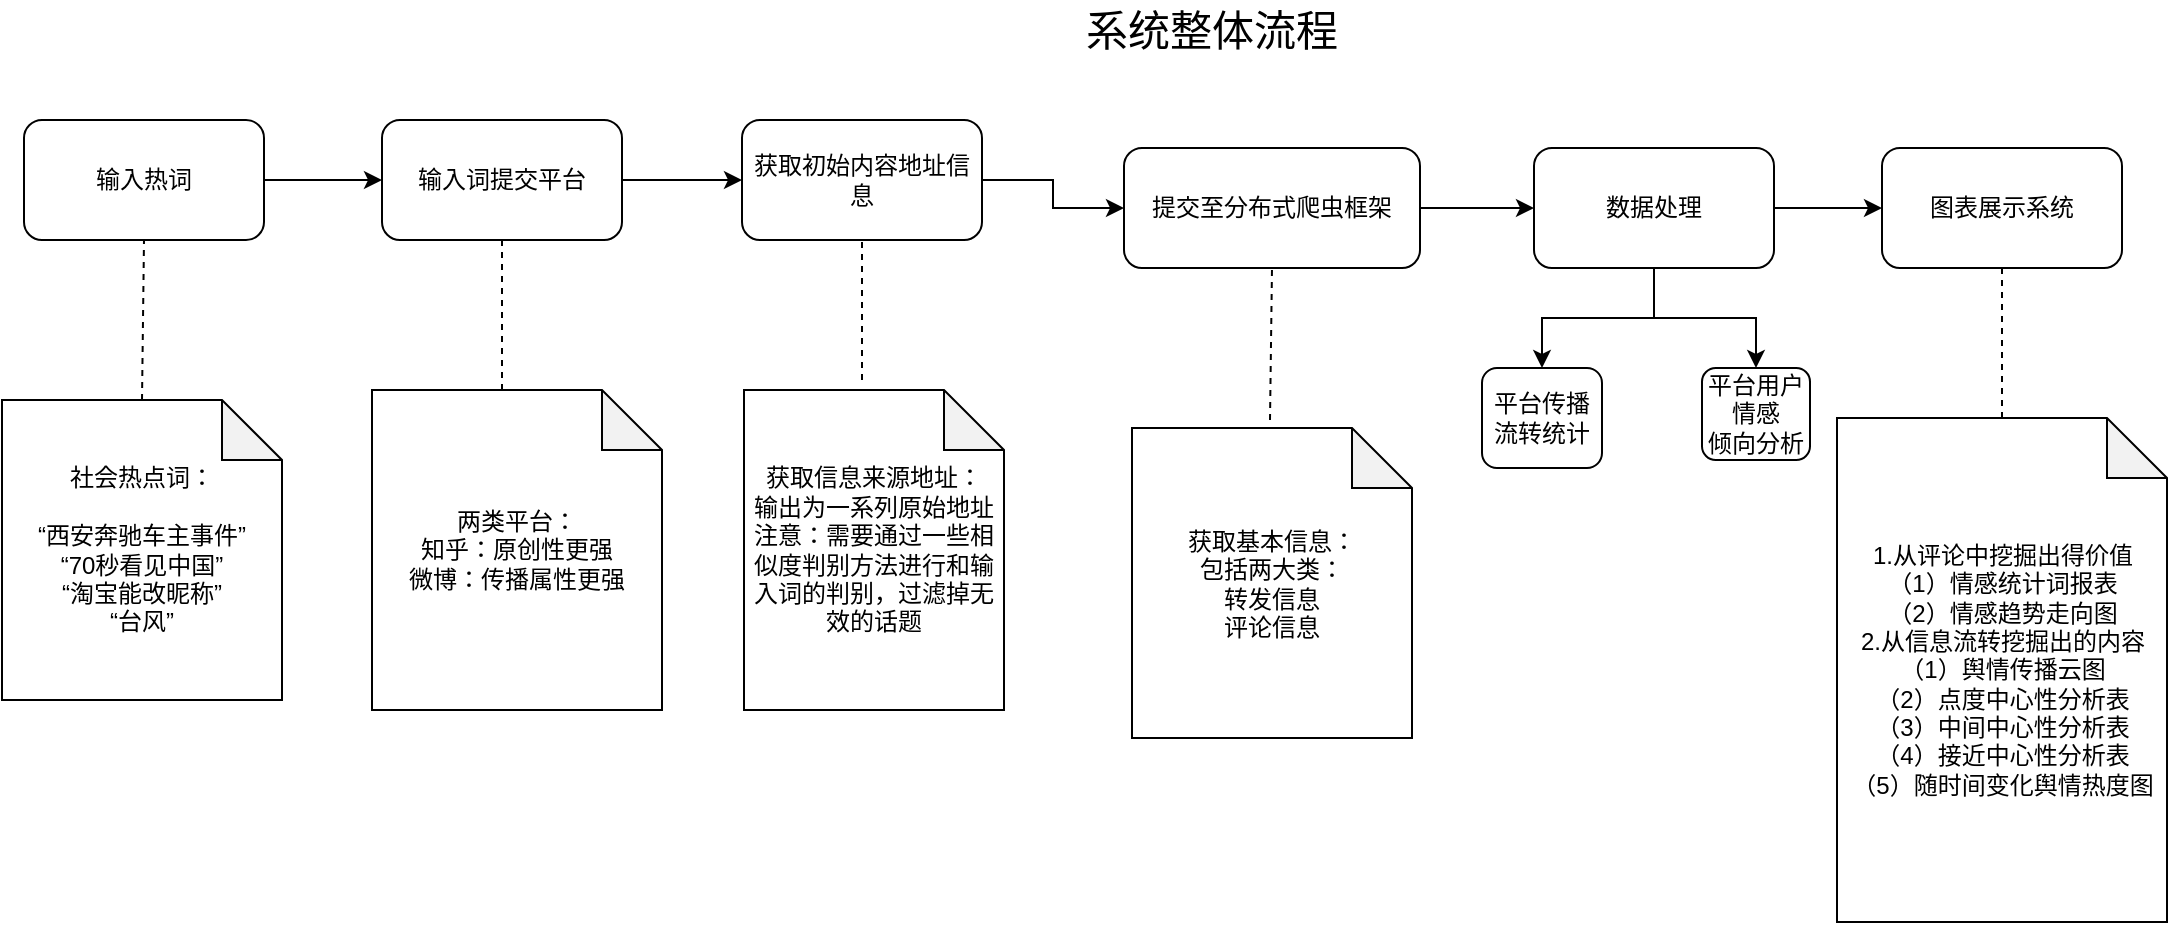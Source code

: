 <mxfile pages="1" version="11.2.8" type="github"><diagram id="Wa8Cv5-fZDWEeMpA8LiJ" name="Page-1"><mxGraphModel dx="1426" dy="510" grid="1" gridSize="10" guides="1" tooltips="1" connect="1" arrows="1" fold="1" page="1" pageScale="1" pageWidth="827" pageHeight="1169" math="0" shadow="0"><root><mxCell id="0"/><mxCell id="1" parent="0"/><mxCell id="nvZ9MKbryEoNyjb1lzxl-1" value="&lt;font style=&quot;font-size: 21px&quot;&gt;系统整体流程&lt;/font&gt;" style="text;html=1;resizable=0;points=[];autosize=1;align=left;verticalAlign=top;spacingTop=-4;" vertex="1" parent="1"><mxGeometry x="680" y="50" width="140" height="20" as="geometry"/></mxCell><mxCell id="nvZ9MKbryEoNyjb1lzxl-4" value="" style="edgeStyle=orthogonalEdgeStyle;rounded=0;orthogonalLoop=1;jettySize=auto;html=1;" edge="1" parent="1" source="nvZ9MKbryEoNyjb1lzxl-2" target="nvZ9MKbryEoNyjb1lzxl-3"><mxGeometry relative="1" as="geometry"/></mxCell><mxCell id="nvZ9MKbryEoNyjb1lzxl-2" value="输入热词" style="rounded=1;whiteSpace=wrap;html=1;" vertex="1" parent="1"><mxGeometry x="151" y="110" width="120" height="60" as="geometry"/></mxCell><mxCell id="nvZ9MKbryEoNyjb1lzxl-10" value="" style="edgeStyle=orthogonalEdgeStyle;rounded=0;orthogonalLoop=1;jettySize=auto;html=1;" edge="1" parent="1" source="nvZ9MKbryEoNyjb1lzxl-3" target="nvZ9MKbryEoNyjb1lzxl-9"><mxGeometry relative="1" as="geometry"/></mxCell><mxCell id="nvZ9MKbryEoNyjb1lzxl-3" value="输入词提交平台" style="rounded=1;whiteSpace=wrap;html=1;" vertex="1" parent="1"><mxGeometry x="330" y="110" width="120" height="60" as="geometry"/></mxCell><mxCell id="nvZ9MKbryEoNyjb1lzxl-5" value="社会热点词：&lt;br&gt;&lt;br&gt;“西安奔驰车主事件”&lt;br&gt;“70秒看见中国”&lt;br&gt;“淘宝能改昵称”&lt;br&gt;“台风”&lt;br&gt;" style="shape=note;whiteSpace=wrap;html=1;backgroundOutline=1;darkOpacity=0.05;" vertex="1" parent="1"><mxGeometry x="140" y="250" width="140" height="150" as="geometry"/></mxCell><mxCell id="nvZ9MKbryEoNyjb1lzxl-6" value="" style="endArrow=none;dashed=1;html=1;entryX=0.5;entryY=1;entryDx=0;entryDy=0;exitX=0.5;exitY=0;exitDx=0;exitDy=0;exitPerimeter=0;" edge="1" parent="1" source="nvZ9MKbryEoNyjb1lzxl-5" target="nvZ9MKbryEoNyjb1lzxl-2"><mxGeometry width="50" height="50" relative="1" as="geometry"><mxPoint x="160" y="250" as="sourcePoint"/><mxPoint x="210" y="200" as="targetPoint"/></mxGeometry></mxCell><mxCell id="nvZ9MKbryEoNyjb1lzxl-7" value="两类平台：&lt;br&gt;知乎：原创性更强&lt;br&gt;微博：传播属性更强" style="shape=note;whiteSpace=wrap;html=1;backgroundOutline=1;darkOpacity=0.05;" vertex="1" parent="1"><mxGeometry x="325" y="245" width="145" height="160" as="geometry"/></mxCell><mxCell id="nvZ9MKbryEoNyjb1lzxl-8" value="" style="endArrow=none;dashed=1;html=1;entryX=0.5;entryY=1;entryDx=0;entryDy=0;" edge="1" parent="1" target="nvZ9MKbryEoNyjb1lzxl-3"><mxGeometry width="50" height="50" relative="1" as="geometry"><mxPoint x="390" y="245" as="sourcePoint"/><mxPoint x="400" y="180" as="targetPoint"/></mxGeometry></mxCell><mxCell id="nvZ9MKbryEoNyjb1lzxl-18" value="" style="edgeStyle=orthogonalEdgeStyle;rounded=0;orthogonalLoop=1;jettySize=auto;html=1;" edge="1" parent="1" source="nvZ9MKbryEoNyjb1lzxl-9" target="nvZ9MKbryEoNyjb1lzxl-15"><mxGeometry relative="1" as="geometry"/></mxCell><mxCell id="nvZ9MKbryEoNyjb1lzxl-9" value="获取初始内容地址信息" style="rounded=1;whiteSpace=wrap;html=1;" vertex="1" parent="1"><mxGeometry x="510" y="110" width="120" height="60" as="geometry"/></mxCell><mxCell id="nvZ9MKbryEoNyjb1lzxl-13" value="获取信息来源地址：&lt;br&gt;输出为一系列原始地址&lt;br&gt;注意：需要通过一些相似度判别方法进行和输入词的判别，过滤掉无效的话题" style="shape=note;whiteSpace=wrap;html=1;backgroundOutline=1;darkOpacity=0.05;" vertex="1" parent="1"><mxGeometry x="511" y="245" width="130" height="160" as="geometry"/></mxCell><mxCell id="nvZ9MKbryEoNyjb1lzxl-14" value="" style="endArrow=none;dashed=1;html=1;entryX=0.5;entryY=1;entryDx=0;entryDy=0;" edge="1" parent="1" target="nvZ9MKbryEoNyjb1lzxl-9"><mxGeometry width="50" height="50" relative="1" as="geometry"><mxPoint x="570" y="240" as="sourcePoint"/><mxPoint x="600" y="180" as="targetPoint"/></mxGeometry></mxCell><mxCell id="nvZ9MKbryEoNyjb1lzxl-30" value="" style="edgeStyle=orthogonalEdgeStyle;rounded=0;orthogonalLoop=1;jettySize=auto;html=1;" edge="1" parent="1" source="nvZ9MKbryEoNyjb1lzxl-15" target="nvZ9MKbryEoNyjb1lzxl-22"><mxGeometry relative="1" as="geometry"/></mxCell><mxCell id="nvZ9MKbryEoNyjb1lzxl-15" value="提交至分布式爬虫框架" style="rounded=1;whiteSpace=wrap;html=1;" vertex="1" parent="1"><mxGeometry x="701" y="124" width="148" height="60" as="geometry"/></mxCell><mxCell id="nvZ9MKbryEoNyjb1lzxl-19" value="获取基本信息：&lt;br&gt;包括两大类：&lt;br&gt;转发信息&lt;br&gt;评论信息&lt;br&gt;" style="shape=note;whiteSpace=wrap;html=1;backgroundOutline=1;darkOpacity=0.05;" vertex="1" parent="1"><mxGeometry x="705" y="264" width="140" height="155" as="geometry"/></mxCell><mxCell id="nvZ9MKbryEoNyjb1lzxl-21" value="" style="endArrow=none;dashed=1;html=1;entryX=0.5;entryY=1;entryDx=0;entryDy=0;" edge="1" parent="1" target="nvZ9MKbryEoNyjb1lzxl-15"><mxGeometry width="50" height="50" relative="1" as="geometry"><mxPoint x="774" y="260" as="sourcePoint"/><mxPoint x="800" y="200" as="targetPoint"/></mxGeometry></mxCell><mxCell id="nvZ9MKbryEoNyjb1lzxl-36" style="edgeStyle=orthogonalEdgeStyle;rounded=0;orthogonalLoop=1;jettySize=auto;html=1;entryX=0.5;entryY=0;entryDx=0;entryDy=0;" edge="1" parent="1" source="nvZ9MKbryEoNyjb1lzxl-22" target="nvZ9MKbryEoNyjb1lzxl-34"><mxGeometry relative="1" as="geometry"/></mxCell><mxCell id="nvZ9MKbryEoNyjb1lzxl-38" style="edgeStyle=orthogonalEdgeStyle;rounded=0;orthogonalLoop=1;jettySize=auto;html=1;" edge="1" parent="1" source="nvZ9MKbryEoNyjb1lzxl-22" target="nvZ9MKbryEoNyjb1lzxl-37"><mxGeometry relative="1" as="geometry"/></mxCell><mxCell id="nvZ9MKbryEoNyjb1lzxl-40" value="" style="edgeStyle=orthogonalEdgeStyle;rounded=0;orthogonalLoop=1;jettySize=auto;html=1;" edge="1" parent="1" source="nvZ9MKbryEoNyjb1lzxl-22" target="nvZ9MKbryEoNyjb1lzxl-39"><mxGeometry relative="1" as="geometry"/></mxCell><mxCell id="nvZ9MKbryEoNyjb1lzxl-22" value="数据处理" style="rounded=1;whiteSpace=wrap;html=1;" vertex="1" parent="1"><mxGeometry x="906" y="124" width="120" height="60" as="geometry"/></mxCell><mxCell id="nvZ9MKbryEoNyjb1lzxl-34" value="平台传播流转统计" style="rounded=1;whiteSpace=wrap;html=1;" vertex="1" parent="1"><mxGeometry x="880" y="234" width="60" height="50" as="geometry"/></mxCell><mxCell id="nvZ9MKbryEoNyjb1lzxl-37" value="平台用户情感&lt;br&gt;倾向分析" style="rounded=1;whiteSpace=wrap;html=1;" vertex="1" parent="1"><mxGeometry x="990" y="234" width="54" height="46" as="geometry"/></mxCell><mxCell id="nvZ9MKbryEoNyjb1lzxl-39" value="图表展示系统" style="rounded=1;whiteSpace=wrap;html=1;" vertex="1" parent="1"><mxGeometry x="1080" y="124" width="120" height="60" as="geometry"/></mxCell><mxCell id="nvZ9MKbryEoNyjb1lzxl-41" value="1.从评论中挖掘出得价值&lt;br&gt;（1）情感统计词报表&lt;br&gt;（2）情感趋势走向图&lt;br&gt;2.从信息流转挖掘出的内容&lt;br&gt;（1）舆情传播云图&lt;br&gt;（2）点度中心性分析表&lt;br&gt;（3）中间中心性分析表&lt;br&gt;（4）接近中心性分析表&lt;br&gt;（5）随时间变化舆情热度图" style="shape=note;whiteSpace=wrap;html=1;backgroundOutline=1;darkOpacity=0.05;" vertex="1" parent="1"><mxGeometry x="1057.5" y="259" width="165" height="252" as="geometry"/></mxCell><mxCell id="nvZ9MKbryEoNyjb1lzxl-43" value="" style="endArrow=none;dashed=1;html=1;entryX=0.5;entryY=1;entryDx=0;entryDy=0;exitX=0.5;exitY=0;exitDx=0;exitDy=0;exitPerimeter=0;" edge="1" parent="1" source="nvZ9MKbryEoNyjb1lzxl-41" target="nvZ9MKbryEoNyjb1lzxl-39"><mxGeometry width="50" height="50" relative="1" as="geometry"><mxPoint x="1110" y="250" as="sourcePoint"/><mxPoint x="1160" y="200" as="targetPoint"/></mxGeometry></mxCell></root></mxGraphModel></diagram></mxfile>